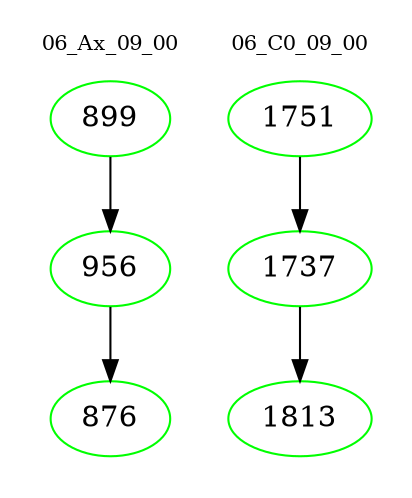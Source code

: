 digraph{
subgraph cluster_0 {
color = white
label = "06_Ax_09_00";
fontsize=10;
T0_899 [label="899", color="green"]
T0_899 -> T0_956 [color="black"]
T0_956 [label="956", color="green"]
T0_956 -> T0_876 [color="black"]
T0_876 [label="876", color="green"]
}
subgraph cluster_1 {
color = white
label = "06_C0_09_00";
fontsize=10;
T1_1751 [label="1751", color="green"]
T1_1751 -> T1_1737 [color="black"]
T1_1737 [label="1737", color="green"]
T1_1737 -> T1_1813 [color="black"]
T1_1813 [label="1813", color="green"]
}
}

